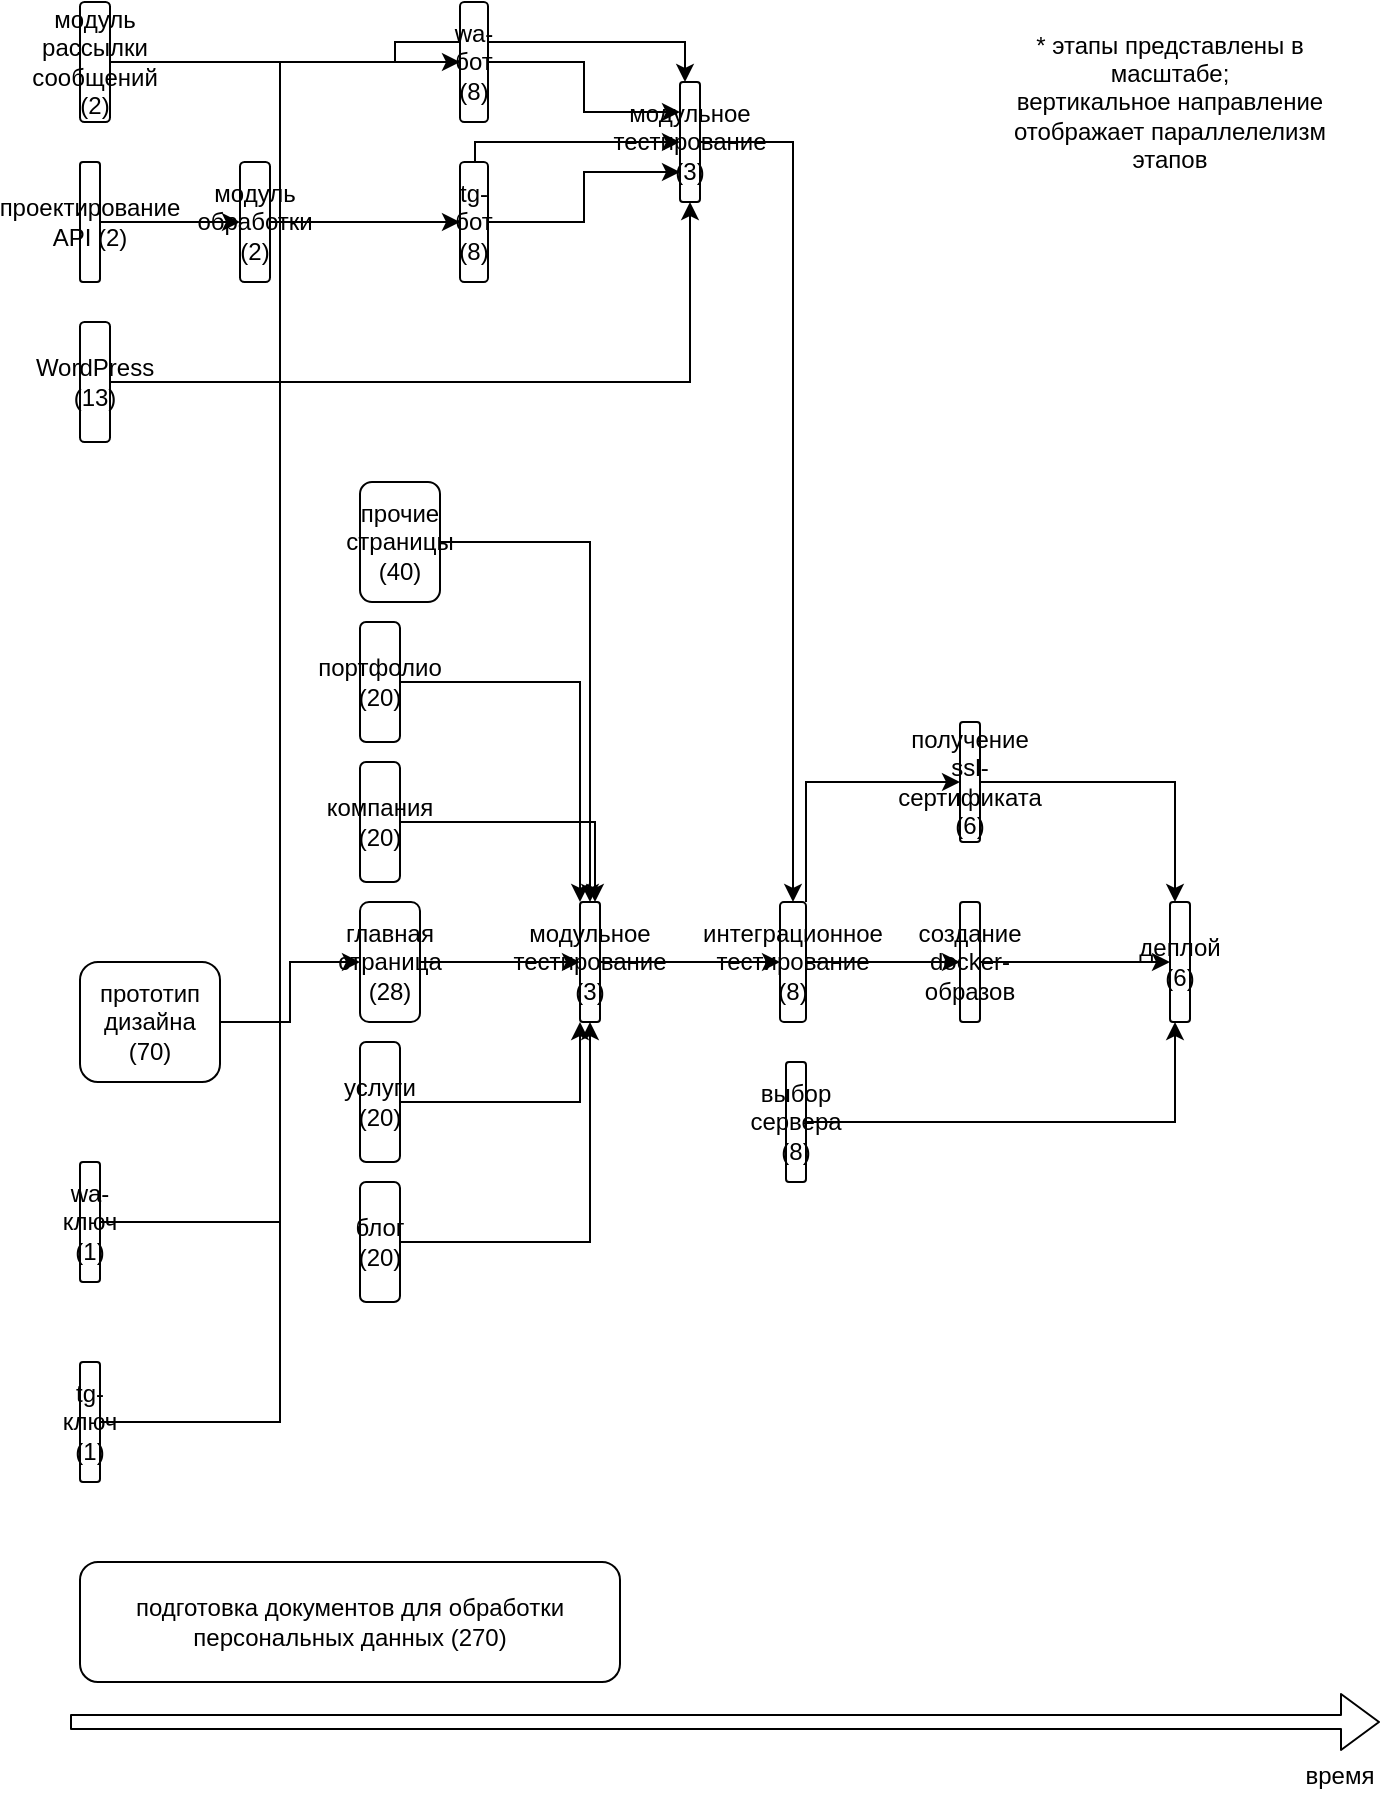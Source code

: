 <mxfile>
    <diagram id="hBWyY67kMSG-s2oIrwv_" name="Страница 1">
        <mxGraphModel dx="2067" dy="1507" grid="1" gridSize="10" guides="1" tooltips="1" connect="1" arrows="1" fold="1" page="1" pageScale="1" pageWidth="1169" pageHeight="827" math="0" shadow="0">
            <root>
                <mxCell id="0"/>
                <mxCell id="1" parent="0"/>
                <mxCell id="5" value="время" style="text;html=1;strokeColor=none;fillColor=none;align=center;verticalAlign=middle;whiteSpace=wrap;rounded=0;" parent="1" vertex="1">
                    <mxGeometry x="640" y="807" width="40" height="20" as="geometry"/>
                </mxCell>
                <mxCell id="35" value="" style="shape=flexArrow;endArrow=classic;html=1;width=7;" parent="1" edge="1">
                    <mxGeometry width="50" height="50" relative="1" as="geometry">
                        <mxPoint x="25" y="790" as="sourcePoint"/>
                        <mxPoint x="680" y="790" as="targetPoint"/>
                    </mxGeometry>
                </mxCell>
                <mxCell id="36" value="* этапы представлены в масштабе;&lt;br&gt;вертикальное направление отображает параллелелизм этапов" style="text;html=1;strokeColor=none;fillColor=none;align=center;verticalAlign=middle;whiteSpace=wrap;rounded=0;" parent="1" vertex="1">
                    <mxGeometry x="480" y="-30" width="190" height="20" as="geometry"/>
                </mxCell>
                <mxCell id="37" value="подготовка документов для обработки персональных данных (270)" style="rounded=1;whiteSpace=wrap;html=1;" vertex="1" parent="1">
                    <mxGeometry x="30" y="710" width="270" height="60" as="geometry"/>
                </mxCell>
                <mxCell id="77" style="edgeStyle=orthogonalEdgeStyle;rounded=0;orthogonalLoop=1;jettySize=auto;html=1;exitX=1;exitY=0.5;exitDx=0;exitDy=0;entryX=0;entryY=0.5;entryDx=0;entryDy=0;" edge="1" parent="1" source="38" target="59">
                    <mxGeometry relative="1" as="geometry"/>
                </mxCell>
                <mxCell id="38" value="tg-ключ (1)" style="rounded=1;whiteSpace=wrap;html=1;" vertex="1" parent="1">
                    <mxGeometry x="30" y="610" width="10" height="60" as="geometry"/>
                </mxCell>
                <mxCell id="78" style="edgeStyle=orthogonalEdgeStyle;rounded=0;orthogonalLoop=1;jettySize=auto;html=1;exitX=1;exitY=0.5;exitDx=0;exitDy=0;entryX=0;entryY=0.5;entryDx=0;entryDy=0;" edge="1" parent="1" source="40" target="60">
                    <mxGeometry relative="1" as="geometry"/>
                </mxCell>
                <mxCell id="40" value="wa-ключ (1)" style="rounded=1;whiteSpace=wrap;html=1;" vertex="1" parent="1">
                    <mxGeometry x="30" y="510" width="10" height="60" as="geometry"/>
                </mxCell>
                <mxCell id="68" style="edgeStyle=orthogonalEdgeStyle;rounded=0;orthogonalLoop=1;jettySize=auto;html=1;exitX=1;exitY=0.5;exitDx=0;exitDy=0;" edge="1" parent="1" source="43" target="44">
                    <mxGeometry relative="1" as="geometry"/>
                </mxCell>
                <mxCell id="43" value="прототип дизайна (70)" style="rounded=1;whiteSpace=wrap;html=1;" vertex="1" parent="1">
                    <mxGeometry x="30" y="410" width="70" height="60" as="geometry"/>
                </mxCell>
                <mxCell id="64" style="edgeStyle=orthogonalEdgeStyle;rounded=0;orthogonalLoop=1;jettySize=auto;html=1;exitX=1;exitY=0.5;exitDx=0;exitDy=0;entryX=0;entryY=0.5;entryDx=0;entryDy=0;" edge="1" parent="1" source="44" target="50">
                    <mxGeometry relative="1" as="geometry"/>
                </mxCell>
                <mxCell id="44" value="главная страница (28)" style="rounded=1;whiteSpace=wrap;html=1;" vertex="1" parent="1">
                    <mxGeometry x="170" y="380" width="30" height="60" as="geometry"/>
                </mxCell>
                <mxCell id="65" style="edgeStyle=orthogonalEdgeStyle;rounded=0;orthogonalLoop=1;jettySize=auto;html=1;exitX=1;exitY=0.5;exitDx=0;exitDy=0;entryX=0.75;entryY=0;entryDx=0;entryDy=0;" edge="1" parent="1" source="45" target="50">
                    <mxGeometry relative="1" as="geometry"/>
                </mxCell>
                <mxCell id="45" value="компания (20)" style="rounded=1;whiteSpace=wrap;html=1;" vertex="1" parent="1">
                    <mxGeometry x="170" y="310" width="20" height="60" as="geometry"/>
                </mxCell>
                <mxCell id="63" style="edgeStyle=orthogonalEdgeStyle;rounded=0;orthogonalLoop=1;jettySize=auto;html=1;exitX=1;exitY=0.5;exitDx=0;exitDy=0;entryX=0;entryY=1;entryDx=0;entryDy=0;" edge="1" parent="1" source="46" target="50">
                    <mxGeometry relative="1" as="geometry">
                        <mxPoint x="250" y="440.0" as="targetPoint"/>
                    </mxGeometry>
                </mxCell>
                <mxCell id="46" value="услуги (20)" style="rounded=1;whiteSpace=wrap;html=1;" vertex="1" parent="1">
                    <mxGeometry x="170" y="450" width="20" height="60" as="geometry"/>
                </mxCell>
                <mxCell id="62" style="edgeStyle=orthogonalEdgeStyle;rounded=0;orthogonalLoop=1;jettySize=auto;html=1;exitX=1;exitY=0.5;exitDx=0;exitDy=0;" edge="1" parent="1" source="47" target="50">
                    <mxGeometry relative="1" as="geometry"/>
                </mxCell>
                <mxCell id="47" value="блог (20)" style="rounded=1;whiteSpace=wrap;html=1;" vertex="1" parent="1">
                    <mxGeometry x="170" y="520" width="20" height="60" as="geometry"/>
                </mxCell>
                <mxCell id="66" style="edgeStyle=orthogonalEdgeStyle;rounded=0;orthogonalLoop=1;jettySize=auto;html=1;exitX=1;exitY=0.5;exitDx=0;exitDy=0;entryX=0;entryY=0;entryDx=0;entryDy=0;" edge="1" parent="1" source="48" target="50">
                    <mxGeometry relative="1" as="geometry">
                        <mxPoint x="250" y="380.0" as="targetPoint"/>
                    </mxGeometry>
                </mxCell>
                <mxCell id="48" value="портфолио (20)" style="rounded=1;whiteSpace=wrap;html=1;" vertex="1" parent="1">
                    <mxGeometry x="170" y="240" width="20" height="60" as="geometry"/>
                </mxCell>
                <mxCell id="67" style="edgeStyle=orthogonalEdgeStyle;rounded=0;orthogonalLoop=1;jettySize=auto;html=1;exitX=1;exitY=0.5;exitDx=0;exitDy=0;" edge="1" parent="1" source="49" target="50">
                    <mxGeometry relative="1" as="geometry"/>
                </mxCell>
                <mxCell id="49" value="прочие страницы (40)" style="rounded=1;whiteSpace=wrap;html=1;" vertex="1" parent="1">
                    <mxGeometry x="170" y="170" width="40" height="60" as="geometry"/>
                </mxCell>
                <mxCell id="69" style="edgeStyle=orthogonalEdgeStyle;rounded=0;orthogonalLoop=1;jettySize=auto;html=1;exitX=1;exitY=0.5;exitDx=0;exitDy=0;entryX=0;entryY=0.5;entryDx=0;entryDy=0;" edge="1" parent="1" source="50" target="53">
                    <mxGeometry relative="1" as="geometry"/>
                </mxCell>
                <mxCell id="50" value="модульное тестирование (3)" style="rounded=1;whiteSpace=wrap;html=1;" vertex="1" parent="1">
                    <mxGeometry x="280" y="380" width="10" height="60" as="geometry"/>
                </mxCell>
                <mxCell id="85" style="edgeStyle=orthogonalEdgeStyle;rounded=0;orthogonalLoop=1;jettySize=auto;html=1;exitX=1;exitY=0.5;exitDx=0;exitDy=0;entryX=0;entryY=0.5;entryDx=0;entryDy=0;" edge="1" parent="1" source="53" target="81">
                    <mxGeometry relative="1" as="geometry"/>
                </mxCell>
                <mxCell id="89" style="edgeStyle=orthogonalEdgeStyle;rounded=0;orthogonalLoop=1;jettySize=auto;html=1;exitX=1;exitY=0;exitDx=0;exitDy=0;entryX=0;entryY=0.5;entryDx=0;entryDy=0;" edge="1" parent="1" source="53" target="80">
                    <mxGeometry relative="1" as="geometry"/>
                </mxCell>
                <mxCell id="53" value="интеграционное тестирование (8)" style="rounded=1;whiteSpace=wrap;html=1;" vertex="1" parent="1">
                    <mxGeometry x="380" y="380" width="13" height="60" as="geometry"/>
                </mxCell>
                <mxCell id="76" style="edgeStyle=orthogonalEdgeStyle;rounded=0;orthogonalLoop=1;jettySize=auto;html=1;exitX=1;exitY=0.5;exitDx=0;exitDy=0;" edge="1" parent="1" source="55" target="61">
                    <mxGeometry relative="1" as="geometry"/>
                </mxCell>
                <mxCell id="55" value="WordPress (13)" style="rounded=1;whiteSpace=wrap;html=1;" vertex="1" parent="1">
                    <mxGeometry x="30" y="90" width="15" height="60" as="geometry"/>
                </mxCell>
                <mxCell id="71" style="edgeStyle=orthogonalEdgeStyle;rounded=0;orthogonalLoop=1;jettySize=auto;html=1;exitX=1;exitY=0.5;exitDx=0;exitDy=0;entryX=0;entryY=0.5;entryDx=0;entryDy=0;" edge="1" parent="1" source="56" target="57">
                    <mxGeometry relative="1" as="geometry"/>
                </mxCell>
                <mxCell id="56" value="проектирование API (2)" style="rounded=1;whiteSpace=wrap;html=1;" vertex="1" parent="1">
                    <mxGeometry x="30" y="10" width="10" height="60" as="geometry"/>
                </mxCell>
                <mxCell id="75" style="edgeStyle=orthogonalEdgeStyle;rounded=0;orthogonalLoop=1;jettySize=auto;html=1;exitX=1;exitY=0.5;exitDx=0;exitDy=0;" edge="1" parent="1" source="57" target="61">
                    <mxGeometry relative="1" as="geometry"/>
                </mxCell>
                <mxCell id="57" value="модуль обработки (2)" style="rounded=1;whiteSpace=wrap;html=1;" vertex="1" parent="1">
                    <mxGeometry x="110" y="10" width="15" height="60" as="geometry"/>
                </mxCell>
                <mxCell id="72" style="edgeStyle=orthogonalEdgeStyle;rounded=0;orthogonalLoop=1;jettySize=auto;html=1;exitX=1;exitY=0.5;exitDx=0;exitDy=0;entryX=0.25;entryY=0;entryDx=0;entryDy=0;" edge="1" parent="1" source="58" target="61">
                    <mxGeometry relative="1" as="geometry"/>
                </mxCell>
                <mxCell id="58" value="модуль рассылки сообщений (2)" style="rounded=1;whiteSpace=wrap;html=1;" vertex="1" parent="1">
                    <mxGeometry x="30" y="-70" width="15" height="60" as="geometry"/>
                </mxCell>
                <mxCell id="74" style="edgeStyle=orthogonalEdgeStyle;rounded=0;orthogonalLoop=1;jettySize=auto;html=1;exitX=1;exitY=0.5;exitDx=0;exitDy=0;entryX=0;entryY=0.75;entryDx=0;entryDy=0;" edge="1" parent="1" source="59" target="61">
                    <mxGeometry relative="1" as="geometry"/>
                </mxCell>
                <mxCell id="59" value="tg-бот (8)" style="rounded=1;whiteSpace=wrap;html=1;" vertex="1" parent="1">
                    <mxGeometry x="220" y="10" width="14" height="60" as="geometry"/>
                </mxCell>
                <mxCell id="73" style="edgeStyle=orthogonalEdgeStyle;rounded=0;orthogonalLoop=1;jettySize=auto;html=1;exitX=1;exitY=0.5;exitDx=0;exitDy=0;entryX=0;entryY=0.25;entryDx=0;entryDy=0;" edge="1" parent="1" source="60" target="61">
                    <mxGeometry relative="1" as="geometry"/>
                </mxCell>
                <mxCell id="60" value="wa-бот (8)" style="rounded=1;whiteSpace=wrap;html=1;" vertex="1" parent="1">
                    <mxGeometry x="220" y="-70" width="14" height="60" as="geometry"/>
                </mxCell>
                <mxCell id="70" style="edgeStyle=orthogonalEdgeStyle;rounded=0;orthogonalLoop=1;jettySize=auto;html=1;exitX=1;exitY=0.5;exitDx=0;exitDy=0;" edge="1" parent="1" source="61" target="53">
                    <mxGeometry relative="1" as="geometry"/>
                </mxCell>
                <mxCell id="61" value="модульное тестирование (3)" style="rounded=1;whiteSpace=wrap;html=1;" vertex="1" parent="1">
                    <mxGeometry x="330" y="-30" width="10" height="60" as="geometry"/>
                </mxCell>
                <mxCell id="88" style="edgeStyle=orthogonalEdgeStyle;rounded=0;orthogonalLoop=1;jettySize=auto;html=1;exitX=1;exitY=0.5;exitDx=0;exitDy=0;entryX=0.25;entryY=0;entryDx=0;entryDy=0;" edge="1" parent="1" source="80" target="84">
                    <mxGeometry relative="1" as="geometry"/>
                </mxCell>
                <mxCell id="80" value="получение ssl-сертификата (6)" style="rounded=1;whiteSpace=wrap;html=1;" vertex="1" parent="1">
                    <mxGeometry x="470" y="290" width="10" height="60" as="geometry"/>
                </mxCell>
                <mxCell id="87" style="edgeStyle=orthogonalEdgeStyle;rounded=0;orthogonalLoop=1;jettySize=auto;html=1;exitX=1;exitY=0.5;exitDx=0;exitDy=0;entryX=0;entryY=0.5;entryDx=0;entryDy=0;" edge="1" parent="1" source="81" target="84">
                    <mxGeometry relative="1" as="geometry"/>
                </mxCell>
                <mxCell id="81" value="создание docker-образов" style="rounded=1;whiteSpace=wrap;html=1;" vertex="1" parent="1">
                    <mxGeometry x="470" y="380" width="10" height="60" as="geometry"/>
                </mxCell>
                <mxCell id="86" style="edgeStyle=orthogonalEdgeStyle;rounded=0;orthogonalLoop=1;jettySize=auto;html=1;exitX=1;exitY=0.5;exitDx=0;exitDy=0;entryX=0.25;entryY=1;entryDx=0;entryDy=0;" edge="1" parent="1" source="83" target="84">
                    <mxGeometry relative="1" as="geometry"/>
                </mxCell>
                <mxCell id="83" value="выбор сервера (8)" style="rounded=1;whiteSpace=wrap;html=1;" vertex="1" parent="1">
                    <mxGeometry x="383" y="460" width="10" height="60" as="geometry"/>
                </mxCell>
                <mxCell id="84" value="деплой (6)" style="rounded=1;whiteSpace=wrap;html=1;" vertex="1" parent="1">
                    <mxGeometry x="575" y="380" width="10" height="60" as="geometry"/>
                </mxCell>
            </root>
        </mxGraphModel>
    </diagram>
</mxfile>